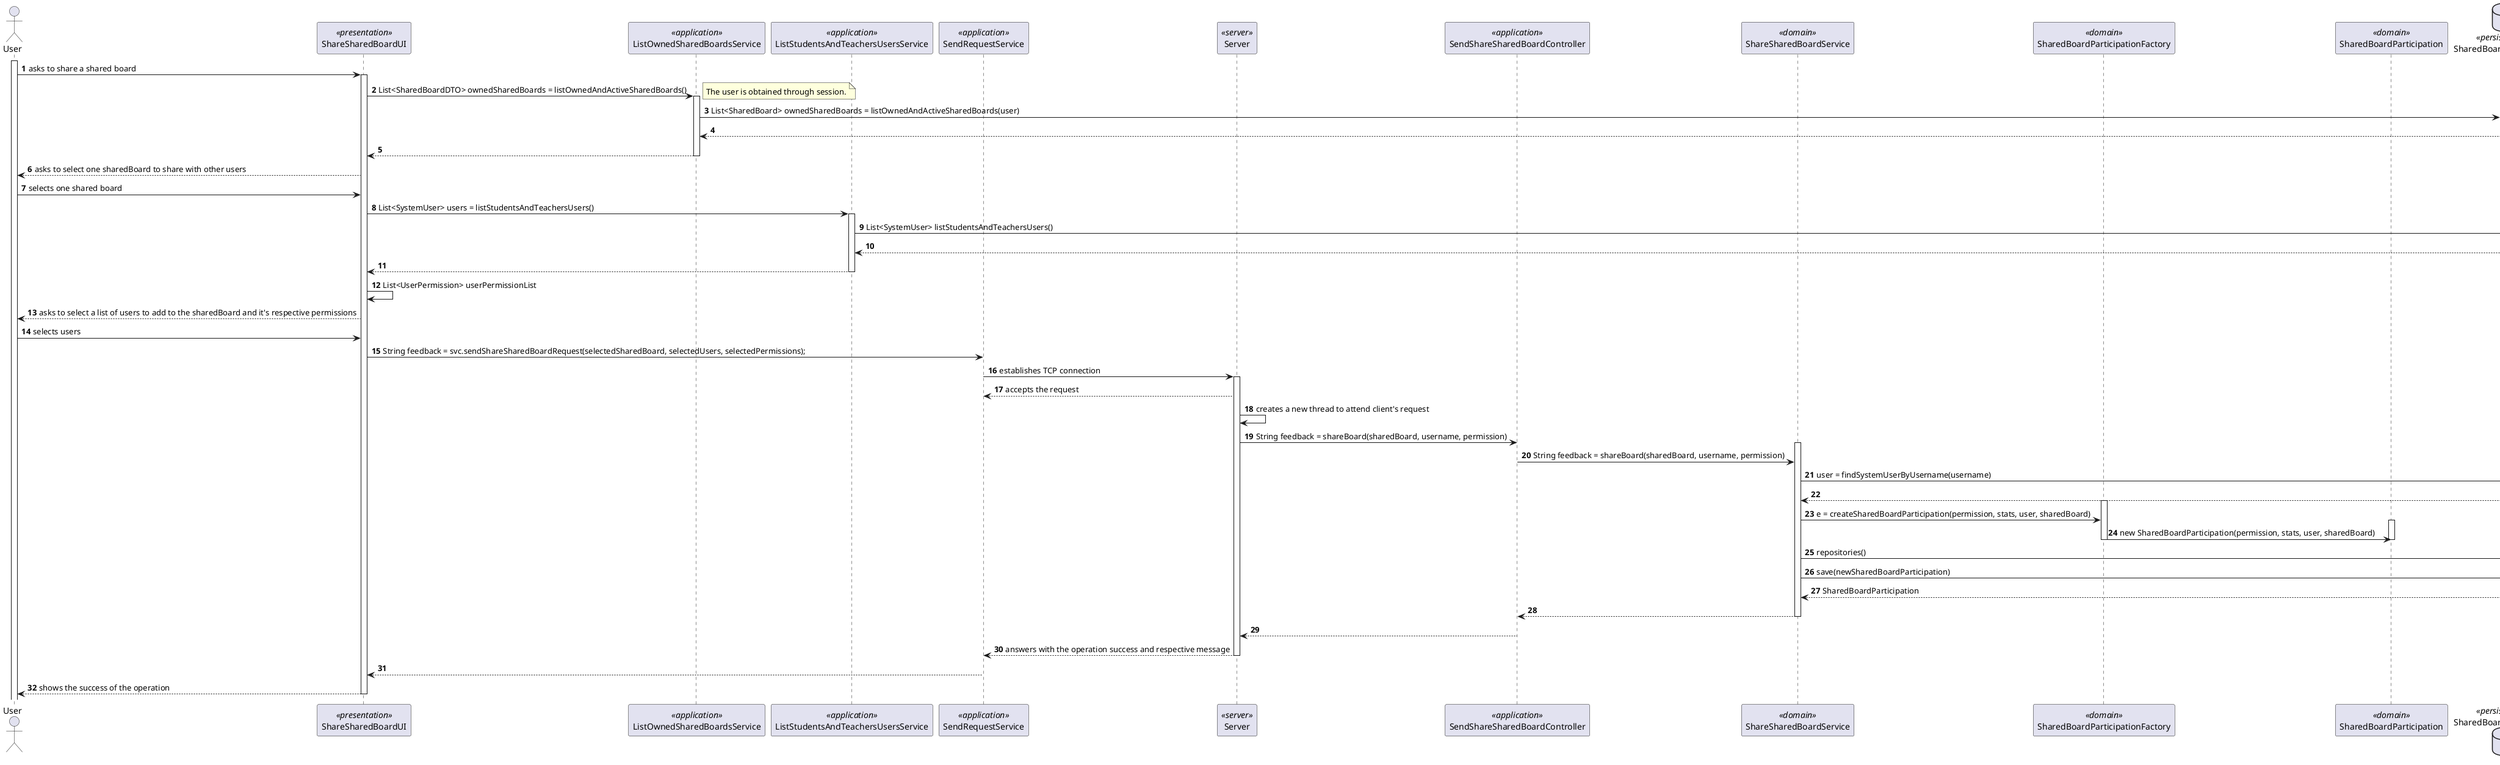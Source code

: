 @startuml
autonumber
actor User as user
participant ShareSharedBoardUI as ui <<presentation>>
participant ListOwnedSharedBoardsService as service1 <<application>>
participant ListStudentsAndTeachersUsersService as service2 <<application>>
participant SendRequestService as service3 <<application>>
participant Server as server <<server>>
participant SendShareSharedBoardController as shCtrl <<application>>
participant ShareSharedBoardService as service4 <<domain>>
participant SharedBoardParticipationFactory as factory <<domain>>
participant SharedBoardParticipation as domain <<domain>>
database SharedBoardRepository as sbrepo <<persistence>>
database SharedBoardParticipationRepository as sbp_repo <<persistence>>
database SystemUserRepository as userRepo <<persistence>>


activate user
user -> ui : asks to share a shared board
activate ui
ui -> service1 : List<SharedBoardDTO> ownedSharedBoards = listOwnedAndActiveSharedBoards()
activate service1
note right
The user is obtained through session.
end note
service1 -> sbrepo : List<SharedBoard> ownedSharedBoards = listOwnedAndActiveSharedBoards(user)
activate sbrepo
sbrepo --> service1:
deactivate sbrepo
service1 --> ui :
deactivate service1
ui --> user : asks to select one sharedBoard to share with other users
user -> ui : selects one shared board
ui -> service2 : List<SystemUser> users = listStudentsAndTeachersUsers()
activate service2
service2 -> userRepo: List<SystemUser> listStudentsAndTeachersUsers()
activate userRepo
userRepo --> service2:
deactivate userRepo
service2 --> ui:
deactivate service2
ui -> ui:  List<UserPermission> userPermissionList
ui-->user: asks to select a list of users to add to the sharedBoard and it's respective permissions
user -> ui: selects users
ui -> service3: String feedback = svc.sendShareSharedBoardRequest(selectedSharedBoard, selectedUsers, selectedPermissions);
service3 -> server : establishes TCP connection
activate server
server --> service3 : accepts the request
server -> server: creates a new thread to attend client's request
server->shCtrl: String feedback = shareBoard(sharedBoard, username, permission)
activate service4
shCtrl->service4: String feedback = shareBoard(sharedBoard, username, permission)
activate userRepo
service4->userRepo: user = findSystemUserByUsername(username)
userRepo-->service4:
deactivate userRepo
activate factory
service4->factory: e = createSharedBoardParticipation(permission, stats, user, sharedBoard)
activate domain
factory->domain: new SharedBoardParticipation(permission, stats, user, sharedBoard)
deactivate domain
deactivate factory
activate sbp_repo
service4->sbp_repo: repositories()
service4->sbp_repo: save(newSharedBoardParticipation)
sbp_repo-->service4: SharedBoardParticipation
service4-->shCtrl
deactivate service4
shCtrl-->server
server-->service3: answers with the operation success and respective message
deactivate server
service3-->ui:
ui-->user:shows the success of the operation
deactivate ui

@enduml